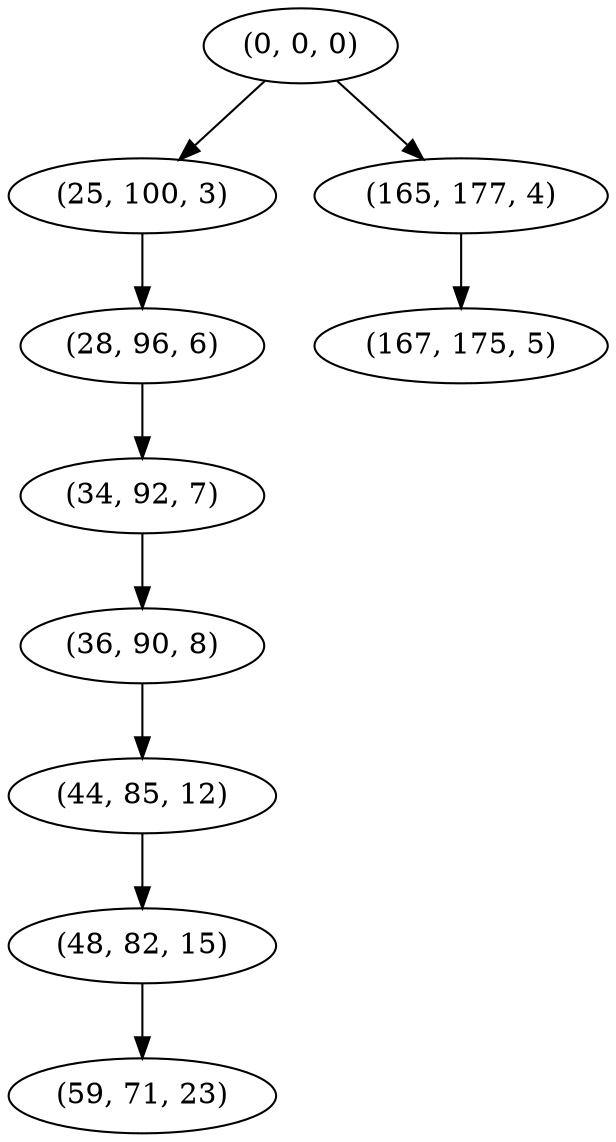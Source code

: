 digraph tree {
    "(0, 0, 0)";
    "(25, 100, 3)";
    "(28, 96, 6)";
    "(34, 92, 7)";
    "(36, 90, 8)";
    "(44, 85, 12)";
    "(48, 82, 15)";
    "(59, 71, 23)";
    "(165, 177, 4)";
    "(167, 175, 5)";
    "(0, 0, 0)" -> "(25, 100, 3)";
    "(0, 0, 0)" -> "(165, 177, 4)";
    "(25, 100, 3)" -> "(28, 96, 6)";
    "(28, 96, 6)" -> "(34, 92, 7)";
    "(34, 92, 7)" -> "(36, 90, 8)";
    "(36, 90, 8)" -> "(44, 85, 12)";
    "(44, 85, 12)" -> "(48, 82, 15)";
    "(48, 82, 15)" -> "(59, 71, 23)";
    "(165, 177, 4)" -> "(167, 175, 5)";
}
